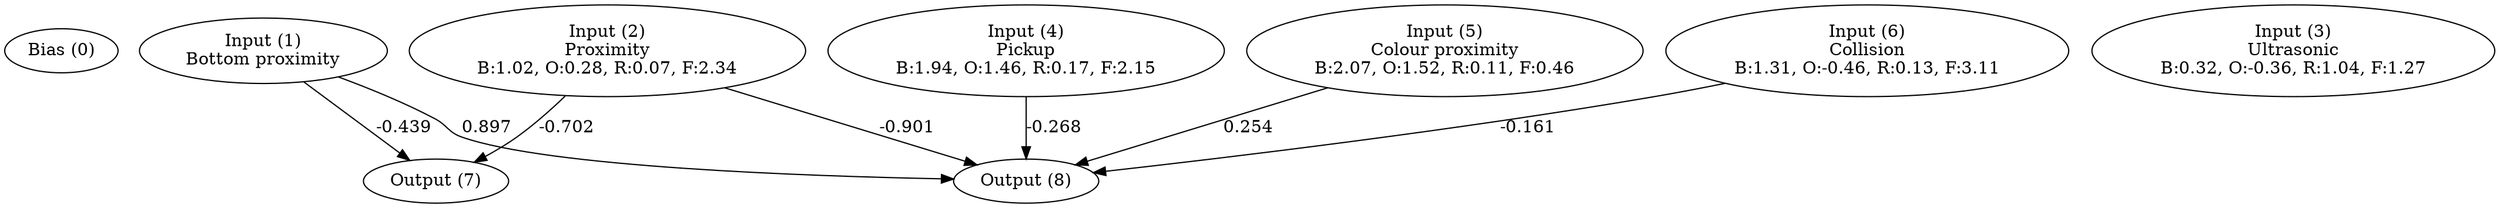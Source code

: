 digraph G {
  0 [ label="Bias (0)" ];
  1 [ label="Input (1)\nBottom proximity" ];
  2 [ label="Input (2)\nProximity\nB:1.02, O:0.28, R:0.07, F:2.34" ];
  3 [ label="Input (3)\nUltrasonic\nB:0.32, O:-0.36, R:1.04, F:1.27" ];
  4 [ label="Input (4)\nPickup\nB:1.94, O:1.46, R:0.17, F:2.15" ];
  5 [ label="Input (5)\nColour proximity\nB:2.07, O:1.52, R:0.11, F:0.46" ];
  6 [ label="Input (6)\nCollision\nB:1.31, O:-0.46, R:0.13, F:3.11" ];
  7 [ label="Output (7)" ];
  8 [ label="Output (8)" ];
  { rank=same 0 1 2 3 4 5 6 }
  { rank=same 7 8 }
  1 -> 7 [ label="-0.439" ];
  1 -> 8 [ label="0.897" ];
  2 -> 7 [ label="-0.702" ];
  2 -> 8 [ label="-0.901" ];
  4 -> 8 [ label="-0.268" ];
  5 -> 8 [ label="0.254" ];
  6 -> 8 [ label="-0.161" ];
}
